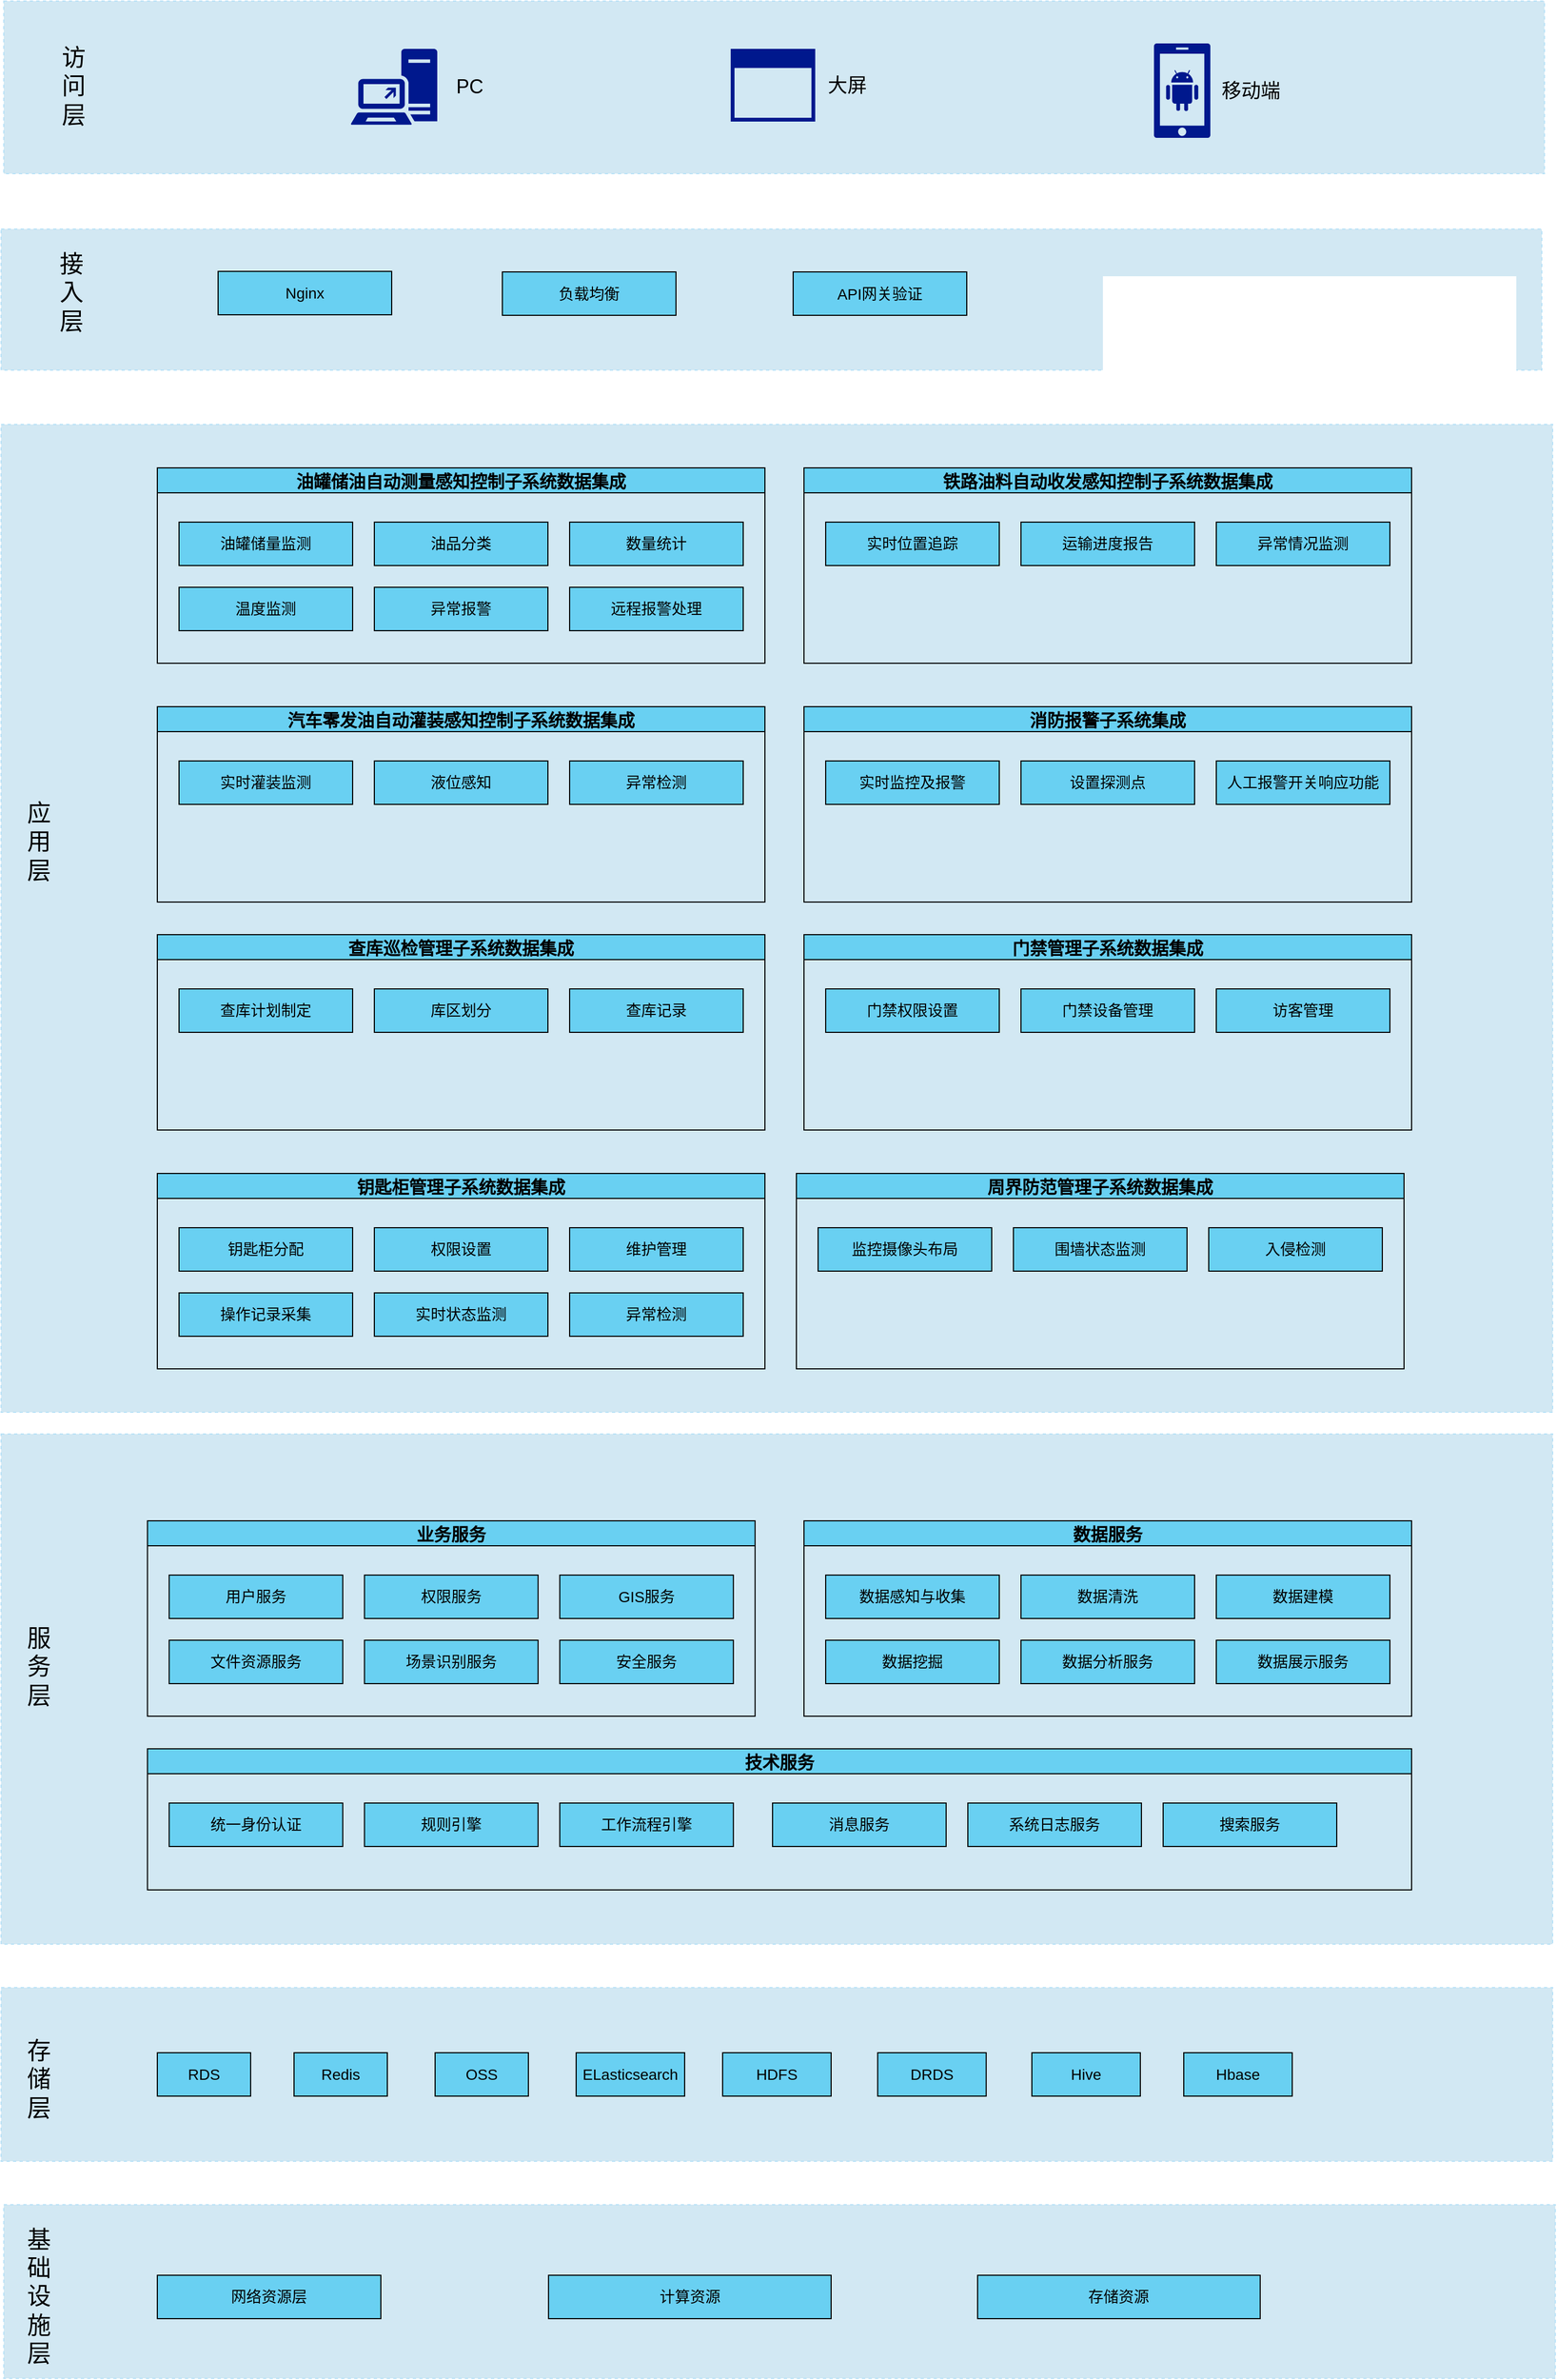 <mxfile version="22.1.5" type="github">
  <diagram name="第 1 页" id="EkqY67IivwFaYnUYwmcU">
    <mxGraphModel dx="2066" dy="2322" grid="1" gridSize="10" guides="1" tooltips="1" connect="1" arrows="1" fold="1" page="1" pageScale="1" pageWidth="827" pageHeight="1169" math="0" shadow="0">
      <root>
        <mxCell id="0" />
        <mxCell id="1" parent="0" />
        <mxCell id="HulfjDVC19slFgslQtup-1" value="" style="rounded=0;whiteSpace=wrap;html=1;fillColor=#d2e8f3;fontColor=#ffffff;strokeColor=#b6e1f7;fillStyle=solid;dashed=1;" vertex="1" parent="1">
          <mxGeometry x="272.45" y="-130" width="1420" height="159" as="geometry" />
        </mxCell>
        <mxCell id="HulfjDVC19slFgslQtup-2" value="&lt;font style=&quot;font-size: 22px;&quot;&gt;访问层&lt;/font&gt;" style="text;html=1;strokeColor=none;fillColor=none;align=center;verticalAlign=middle;whiteSpace=wrap;rounded=0;" vertex="1" parent="1">
          <mxGeometry x="322.45" y="-96" width="30" height="90" as="geometry" />
        </mxCell>
        <mxCell id="HulfjDVC19slFgslQtup-9" value="" style="rounded=0;whiteSpace=wrap;html=1;fillColor=#d2e8f3;fontColor=#ffffff;strokeColor=#b6e1f7;fillStyle=solid;dashed=1;" vertex="1" parent="1">
          <mxGeometry x="270" y="260" width="1430" height="910" as="geometry" />
        </mxCell>
        <mxCell id="HulfjDVC19slFgslQtup-10" value="&lt;span style=&quot;font-size: 22px;&quot;&gt;应用层&lt;/span&gt;" style="text;html=1;strokeColor=none;fillColor=none;align=center;verticalAlign=middle;whiteSpace=wrap;rounded=0;" vertex="1" parent="1">
          <mxGeometry x="290" y="600" width="30" height="90" as="geometry" />
        </mxCell>
        <mxCell id="HulfjDVC19slFgslQtup-20" value="" style="group" vertex="1" connectable="0" parent="1">
          <mxGeometry x="414" y="300" width="560" height="180" as="geometry" />
        </mxCell>
        <mxCell id="HulfjDVC19slFgslQtup-11" value="油罐储油自动测量感知控制子系统数据集成" style="swimlane;fillColor=#69D0F2;fontSize=16;" vertex="1" parent="HulfjDVC19slFgslQtup-20">
          <mxGeometry width="560" height="180" as="geometry" />
        </mxCell>
        <mxCell id="HulfjDVC19slFgslQtup-12" value="&lt;p class=&quot;MsoNormal&quot;&gt;&lt;font style=&quot;font-size: 14px;&quot;&gt;油罐储量监测&lt;/font&gt;&lt;/p&gt;" style="rounded=0;whiteSpace=wrap;html=1;fillColor=#69d0f2;" vertex="1" parent="HulfjDVC19slFgslQtup-11">
          <mxGeometry x="20" y="50" width="160" height="40" as="geometry" />
        </mxCell>
        <mxCell id="HulfjDVC19slFgslQtup-17" value="&lt;p class=&quot;MsoNormal&quot;&gt;&lt;font style=&quot;font-size: 14px;&quot;&gt;温度监测&lt;/font&gt;&lt;/p&gt;" style="rounded=0;whiteSpace=wrap;html=1;fillColor=#69d0f2;" vertex="1" parent="HulfjDVC19slFgslQtup-11">
          <mxGeometry x="20" y="110" width="160" height="40" as="geometry" />
        </mxCell>
        <mxCell id="HulfjDVC19slFgslQtup-18" value="&lt;p class=&quot;MsoNormal&quot;&gt;&lt;font style=&quot;font-size: 14px;&quot;&gt;异常报警&lt;/font&gt;&lt;/p&gt;" style="rounded=0;whiteSpace=wrap;html=1;fillColor=#69d0f2;" vertex="1" parent="HulfjDVC19slFgslQtup-11">
          <mxGeometry x="200" y="110" width="160" height="40" as="geometry" />
        </mxCell>
        <mxCell id="HulfjDVC19slFgslQtup-19" value="&lt;p class=&quot;MsoNormal&quot;&gt;&lt;font style=&quot;font-size: 14px;&quot;&gt;远程报警处理&lt;/font&gt;&lt;/p&gt;" style="rounded=0;whiteSpace=wrap;html=1;fillColor=#69d0f2;" vertex="1" parent="HulfjDVC19slFgslQtup-11">
          <mxGeometry x="380" y="110" width="160" height="40" as="geometry" />
        </mxCell>
        <mxCell id="HulfjDVC19slFgslQtup-15" value="&lt;p class=&quot;MsoNormal&quot;&gt;&lt;font style=&quot;font-size: 14px;&quot;&gt;油品分类&lt;/font&gt;&lt;/p&gt;" style="rounded=0;whiteSpace=wrap;html=1;fillColor=#69d0f2;" vertex="1" parent="HulfjDVC19slFgslQtup-11">
          <mxGeometry x="200" y="50" width="160" height="40" as="geometry" />
        </mxCell>
        <mxCell id="HulfjDVC19slFgslQtup-16" value="&lt;p class=&quot;MsoNormal&quot;&gt;&lt;font style=&quot;font-size: 14px;&quot;&gt;数量统计&lt;/font&gt;&lt;/p&gt;" style="rounded=0;whiteSpace=wrap;html=1;fillColor=#69d0f2;" vertex="1" parent="HulfjDVC19slFgslQtup-11">
          <mxGeometry x="380" y="50" width="160" height="40" as="geometry" />
        </mxCell>
        <mxCell id="HulfjDVC19slFgslQtup-35" value="" style="group" vertex="1" connectable="0" parent="1">
          <mxGeometry x="1010" y="300" width="560" height="180" as="geometry" />
        </mxCell>
        <mxCell id="HulfjDVC19slFgslQtup-36" value="铁路油料自动收发感知控制子系统数据集成" style="swimlane;fillColor=#69D0F2;fontSize=16;" vertex="1" parent="HulfjDVC19slFgslQtup-35">
          <mxGeometry width="560" height="180" as="geometry" />
        </mxCell>
        <mxCell id="HulfjDVC19slFgslQtup-37" value="&lt;p class=&quot;MsoNormal&quot;&gt;&lt;font style=&quot;font-size: 14px;&quot;&gt;实时位置追踪&lt;/font&gt;&lt;/p&gt;" style="rounded=0;whiteSpace=wrap;html=1;fillColor=#69d0f2;" vertex="1" parent="HulfjDVC19slFgslQtup-36">
          <mxGeometry x="20" y="50" width="160" height="40" as="geometry" />
        </mxCell>
        <mxCell id="HulfjDVC19slFgslQtup-41" value="&lt;p class=&quot;MsoNormal&quot;&gt;&lt;font style=&quot;font-size: 14px;&quot;&gt;运输进度报告&lt;/font&gt;&lt;/p&gt;" style="rounded=0;whiteSpace=wrap;html=1;fillColor=#69d0f2;" vertex="1" parent="HulfjDVC19slFgslQtup-36">
          <mxGeometry x="200" y="50" width="160" height="40" as="geometry" />
        </mxCell>
        <mxCell id="HulfjDVC19slFgslQtup-42" value="&lt;p class=&quot;MsoNormal&quot;&gt;&lt;font style=&quot;font-size: 14px;&quot;&gt;异常情况监测&lt;/font&gt;&lt;/p&gt;" style="rounded=0;whiteSpace=wrap;html=1;fillColor=#69d0f2;" vertex="1" parent="HulfjDVC19slFgslQtup-36">
          <mxGeometry x="380" y="50" width="160" height="40" as="geometry" />
        </mxCell>
        <mxCell id="HulfjDVC19slFgslQtup-51" value="" style="group" vertex="1" connectable="0" parent="1">
          <mxGeometry x="414" y="520" width="560" height="180" as="geometry" />
        </mxCell>
        <mxCell id="HulfjDVC19slFgslQtup-52" value="汽车零发油自动灌装感知控制子系统数据集成" style="swimlane;fillColor=#69D0F2;fontSize=16;" vertex="1" parent="HulfjDVC19slFgslQtup-51">
          <mxGeometry width="560" height="180" as="geometry" />
        </mxCell>
        <mxCell id="HulfjDVC19slFgslQtup-53" value="&lt;p class=&quot;MsoNormal&quot;&gt;&lt;font style=&quot;font-size: 14px;&quot;&gt;实时灌装监测&lt;/font&gt;&lt;/p&gt;" style="rounded=0;whiteSpace=wrap;html=1;fillColor=#69d0f2;" vertex="1" parent="HulfjDVC19slFgslQtup-52">
          <mxGeometry x="20" y="50" width="160" height="40" as="geometry" />
        </mxCell>
        <mxCell id="HulfjDVC19slFgslQtup-57" value="&lt;p class=&quot;MsoNormal&quot;&gt;&lt;font style=&quot;font-size: 14px;&quot;&gt;液位感知&lt;/font&gt;&lt;/p&gt;" style="rounded=0;whiteSpace=wrap;html=1;fillColor=#69d0f2;" vertex="1" parent="HulfjDVC19slFgslQtup-52">
          <mxGeometry x="200" y="50" width="160" height="40" as="geometry" />
        </mxCell>
        <mxCell id="HulfjDVC19slFgslQtup-58" value="&lt;p class=&quot;MsoNormal&quot;&gt;&lt;font style=&quot;font-size: 14px;&quot;&gt;异常检测&lt;/font&gt;&lt;/p&gt;" style="rounded=0;whiteSpace=wrap;html=1;fillColor=#69d0f2;" vertex="1" parent="HulfjDVC19slFgslQtup-52">
          <mxGeometry x="380" y="50" width="160" height="40" as="geometry" />
        </mxCell>
        <mxCell id="HulfjDVC19slFgslQtup-59" value="" style="group" vertex="1" connectable="0" parent="1">
          <mxGeometry x="1010" y="520" width="560" height="180" as="geometry" />
        </mxCell>
        <mxCell id="HulfjDVC19slFgslQtup-60" value="消防报警子系统集成" style="swimlane;fillColor=#69D0F2;fontSize=16;" vertex="1" parent="HulfjDVC19slFgslQtup-59">
          <mxGeometry width="560" height="180" as="geometry" />
        </mxCell>
        <mxCell id="HulfjDVC19slFgslQtup-61" value="&lt;p class=&quot;MsoNormal&quot;&gt;&lt;span style=&quot;font-size: 14px;&quot;&gt;实时监控及报警&lt;/span&gt;&lt;/p&gt;" style="rounded=0;whiteSpace=wrap;html=1;fillColor=#69d0f2;" vertex="1" parent="HulfjDVC19slFgslQtup-60">
          <mxGeometry x="20" y="50" width="160" height="40" as="geometry" />
        </mxCell>
        <mxCell id="HulfjDVC19slFgslQtup-65" value="&lt;p class=&quot;MsoNormal&quot;&gt;&lt;span style=&quot;font-size: 14px;&quot;&gt;设置探测点&lt;/span&gt;&lt;/p&gt;" style="rounded=0;whiteSpace=wrap;html=1;fillColor=#69d0f2;" vertex="1" parent="HulfjDVC19slFgslQtup-60">
          <mxGeometry x="200" y="50" width="160" height="40" as="geometry" />
        </mxCell>
        <mxCell id="HulfjDVC19slFgslQtup-66" value="&lt;p class=&quot;MsoNormal&quot;&gt;&lt;font style=&quot;font-size: 14px;&quot;&gt;人工报警开关响应功能&lt;/font&gt;&lt;/p&gt;" style="rounded=0;whiteSpace=wrap;html=1;fillColor=#69d0f2;" vertex="1" parent="HulfjDVC19slFgslQtup-60">
          <mxGeometry x="380" y="50" width="160" height="40" as="geometry" />
        </mxCell>
        <mxCell id="HulfjDVC19slFgslQtup-67" value="" style="group" vertex="1" connectable="0" parent="1">
          <mxGeometry x="414" y="730" width="560" height="180" as="geometry" />
        </mxCell>
        <mxCell id="HulfjDVC19slFgslQtup-68" value="查库巡检管理子系统数据集成" style="swimlane;fillColor=#69D0F2;fontSize=16;" vertex="1" parent="HulfjDVC19slFgslQtup-67">
          <mxGeometry width="560" height="180" as="geometry" />
        </mxCell>
        <mxCell id="HulfjDVC19slFgslQtup-69" value="&lt;p class=&quot;MsoNormal&quot;&gt;&lt;font style=&quot;font-size: 14px;&quot;&gt;查库计划制定&lt;/font&gt;&lt;/p&gt;" style="rounded=0;whiteSpace=wrap;html=1;fillColor=#69d0f2;" vertex="1" parent="HulfjDVC19slFgslQtup-68">
          <mxGeometry x="20" y="50" width="160" height="40" as="geometry" />
        </mxCell>
        <mxCell id="HulfjDVC19slFgslQtup-73" value="&lt;p class=&quot;MsoNormal&quot;&gt;&lt;font style=&quot;font-size: 14px;&quot;&gt;库区划分&lt;/font&gt;&lt;/p&gt;" style="rounded=0;whiteSpace=wrap;html=1;fillColor=#69d0f2;" vertex="1" parent="HulfjDVC19slFgslQtup-68">
          <mxGeometry x="200" y="50" width="160" height="40" as="geometry" />
        </mxCell>
        <mxCell id="HulfjDVC19slFgslQtup-74" value="&lt;p class=&quot;MsoNormal&quot;&gt;&lt;font style=&quot;font-size: 14px;&quot;&gt;查库记录&lt;/font&gt;&lt;/p&gt;" style="rounded=0;whiteSpace=wrap;html=1;fillColor=#69d0f2;" vertex="1" parent="HulfjDVC19slFgslQtup-68">
          <mxGeometry x="380" y="50" width="160" height="40" as="geometry" />
        </mxCell>
        <mxCell id="HulfjDVC19slFgslQtup-75" value="" style="group" vertex="1" connectable="0" parent="1">
          <mxGeometry x="1010" y="730" width="560" height="180" as="geometry" />
        </mxCell>
        <mxCell id="HulfjDVC19slFgslQtup-76" value="门禁管理子系统数据集成" style="swimlane;fillColor=#69D0F2;fontSize=16;" vertex="1" parent="HulfjDVC19slFgslQtup-75">
          <mxGeometry width="560" height="180" as="geometry" />
        </mxCell>
        <mxCell id="HulfjDVC19slFgslQtup-77" value="&lt;p class=&quot;MsoNormal&quot;&gt;&lt;font style=&quot;font-size: 14px;&quot;&gt;门禁权限设置&lt;/font&gt;&lt;/p&gt;" style="rounded=0;whiteSpace=wrap;html=1;fillColor=#69d0f2;" vertex="1" parent="HulfjDVC19slFgslQtup-76">
          <mxGeometry x="20" y="50" width="160" height="40" as="geometry" />
        </mxCell>
        <mxCell id="HulfjDVC19slFgslQtup-78" value="&lt;p class=&quot;MsoNormal&quot;&gt;&lt;font style=&quot;font-size: 14px;&quot;&gt;门禁设备管理&lt;/font&gt;&lt;/p&gt;" style="rounded=0;whiteSpace=wrap;html=1;fillColor=#69d0f2;" vertex="1" parent="HulfjDVC19slFgslQtup-76">
          <mxGeometry x="200" y="50" width="160" height="40" as="geometry" />
        </mxCell>
        <mxCell id="HulfjDVC19slFgslQtup-79" value="&lt;p class=&quot;MsoNormal&quot;&gt;&lt;font style=&quot;font-size: 14px;&quot;&gt;访客管理&lt;/font&gt;&lt;/p&gt;" style="rounded=0;whiteSpace=wrap;html=1;fillColor=#69d0f2;" vertex="1" parent="HulfjDVC19slFgslQtup-76">
          <mxGeometry x="380" y="50" width="160" height="40" as="geometry" />
        </mxCell>
        <mxCell id="HulfjDVC19slFgslQtup-80" value="" style="group" vertex="1" connectable="0" parent="1">
          <mxGeometry x="414" y="950" width="560" height="180" as="geometry" />
        </mxCell>
        <mxCell id="HulfjDVC19slFgslQtup-81" value="钥匙柜管理子系统数据集成" style="swimlane;fillColor=#69D0F2;fontSize=16;" vertex="1" parent="HulfjDVC19slFgslQtup-80">
          <mxGeometry width="560" height="180" as="geometry" />
        </mxCell>
        <mxCell id="HulfjDVC19slFgslQtup-82" value="&lt;p class=&quot;MsoNormal&quot;&gt;&lt;font style=&quot;font-size: 14px;&quot;&gt;钥匙柜分配&lt;/font&gt;&lt;/p&gt;" style="rounded=0;whiteSpace=wrap;html=1;fillColor=#69d0f2;" vertex="1" parent="HulfjDVC19slFgslQtup-81">
          <mxGeometry x="20" y="50" width="160" height="40" as="geometry" />
        </mxCell>
        <mxCell id="HulfjDVC19slFgslQtup-83" value="&lt;p class=&quot;MsoNormal&quot;&gt;&lt;font style=&quot;font-size: 14px;&quot;&gt;操作记录采集&lt;/font&gt;&lt;/p&gt;" style="rounded=0;whiteSpace=wrap;html=1;fillColor=#69d0f2;" vertex="1" parent="HulfjDVC19slFgslQtup-81">
          <mxGeometry x="20" y="110" width="160" height="40" as="geometry" />
        </mxCell>
        <mxCell id="HulfjDVC19slFgslQtup-84" value="&lt;p class=&quot;MsoNormal&quot;&gt;&lt;font style=&quot;font-size: 14px;&quot;&gt;实时状态监测&lt;/font&gt;&lt;/p&gt;" style="rounded=0;whiteSpace=wrap;html=1;fillColor=#69d0f2;" vertex="1" parent="HulfjDVC19slFgslQtup-81">
          <mxGeometry x="200" y="110" width="160" height="40" as="geometry" />
        </mxCell>
        <mxCell id="HulfjDVC19slFgslQtup-85" value="&lt;p class=&quot;MsoNormal&quot;&gt;&lt;font style=&quot;font-size: 14px;&quot;&gt;异常检测&lt;/font&gt;&lt;/p&gt;" style="rounded=0;whiteSpace=wrap;html=1;fillColor=#69d0f2;" vertex="1" parent="HulfjDVC19slFgslQtup-81">
          <mxGeometry x="380" y="110" width="160" height="40" as="geometry" />
        </mxCell>
        <mxCell id="HulfjDVC19slFgslQtup-86" value="&lt;p class=&quot;MsoNormal&quot;&gt;&lt;font style=&quot;font-size: 14px;&quot;&gt;权限设置&lt;/font&gt;&lt;/p&gt;" style="rounded=0;whiteSpace=wrap;html=1;fillColor=#69d0f2;" vertex="1" parent="HulfjDVC19slFgslQtup-81">
          <mxGeometry x="200" y="50" width="160" height="40" as="geometry" />
        </mxCell>
        <mxCell id="HulfjDVC19slFgslQtup-87" value="&lt;p class=&quot;MsoNormal&quot;&gt;&lt;font style=&quot;font-size: 14px;&quot;&gt;维护管理&lt;/font&gt;&lt;/p&gt;" style="rounded=0;whiteSpace=wrap;html=1;fillColor=#69d0f2;" vertex="1" parent="HulfjDVC19slFgslQtup-81">
          <mxGeometry x="380" y="50" width="160" height="40" as="geometry" />
        </mxCell>
        <mxCell id="HulfjDVC19slFgslQtup-88" value="" style="group" vertex="1" connectable="0" parent="1">
          <mxGeometry x="1003" y="950" width="560" height="180" as="geometry" />
        </mxCell>
        <mxCell id="HulfjDVC19slFgslQtup-89" value="周界防范管理子系统数据集成" style="swimlane;fillColor=#69D0F2;fontSize=16;" vertex="1" parent="HulfjDVC19slFgslQtup-88">
          <mxGeometry width="560" height="180" as="geometry" />
        </mxCell>
        <mxCell id="HulfjDVC19slFgslQtup-90" value="&lt;p class=&quot;MsoNormal&quot;&gt;&lt;font style=&quot;font-size: 14px;&quot;&gt;监控摄像头布局&lt;/font&gt;&lt;/p&gt;" style="rounded=0;whiteSpace=wrap;html=1;fillColor=#69d0f2;" vertex="1" parent="HulfjDVC19slFgslQtup-89">
          <mxGeometry x="20" y="50" width="160" height="40" as="geometry" />
        </mxCell>
        <mxCell id="HulfjDVC19slFgslQtup-94" value="&lt;p class=&quot;MsoNormal&quot;&gt;&lt;font style=&quot;font-size: 14px;&quot;&gt;围墙状态监测&lt;/font&gt;&lt;/p&gt;" style="rounded=0;whiteSpace=wrap;html=1;fillColor=#69d0f2;" vertex="1" parent="HulfjDVC19slFgslQtup-89">
          <mxGeometry x="200" y="50" width="160" height="40" as="geometry" />
        </mxCell>
        <mxCell id="HulfjDVC19slFgslQtup-95" value="&lt;p class=&quot;MsoNormal&quot;&gt;&lt;font style=&quot;font-size: 14px;&quot;&gt;入侵检测&lt;/font&gt;&lt;/p&gt;" style="rounded=0;whiteSpace=wrap;html=1;fillColor=#69d0f2;" vertex="1" parent="HulfjDVC19slFgslQtup-89">
          <mxGeometry x="380" y="50" width="160" height="40" as="geometry" />
        </mxCell>
        <mxCell id="HulfjDVC19slFgslQtup-110" value="" style="rounded=0;whiteSpace=wrap;html=1;fillColor=#d2e8f3;fontColor=#ffffff;strokeColor=#b6e1f7;fillStyle=solid;dashed=1;" vertex="1" parent="1">
          <mxGeometry x="270" y="1190" width="1430" height="470" as="geometry" />
        </mxCell>
        <mxCell id="HulfjDVC19slFgslQtup-111" value="&lt;span style=&quot;font-size: 22px;&quot;&gt;服务层&lt;/span&gt;" style="text;html=1;strokeColor=none;fillColor=none;align=center;verticalAlign=middle;whiteSpace=wrap;rounded=0;" vertex="1" parent="1">
          <mxGeometry x="290" y="1360" width="30" height="90" as="geometry" />
        </mxCell>
        <mxCell id="HulfjDVC19slFgslQtup-112" value="" style="group" vertex="1" connectable="0" parent="1">
          <mxGeometry x="404.91" y="1270" width="560" height="180" as="geometry" />
        </mxCell>
        <mxCell id="HulfjDVC19slFgslQtup-113" value="业务服务" style="swimlane;fillColor=#69D0F2;fontSize=16;startSize=23;" vertex="1" parent="HulfjDVC19slFgslQtup-112">
          <mxGeometry width="560" height="180" as="geometry" />
        </mxCell>
        <mxCell id="HulfjDVC19slFgslQtup-114" value="&lt;font style=&quot;font-size: 14px;&quot;&gt;用户服务&lt;/font&gt;" style="rounded=0;whiteSpace=wrap;html=1;fillColor=#69d0f2;" vertex="1" parent="HulfjDVC19slFgslQtup-113">
          <mxGeometry x="20" y="50" width="160" height="40" as="geometry" />
        </mxCell>
        <mxCell id="HulfjDVC19slFgslQtup-115" value="&lt;p class=&quot;MsoNormal&quot;&gt;&lt;font style=&quot;font-size: 14px;&quot;&gt;文件资源服务&lt;/font&gt;&lt;br&gt;&lt;/p&gt;" style="rounded=0;whiteSpace=wrap;html=1;fillColor=#69d0f2;" vertex="1" parent="HulfjDVC19slFgslQtup-113">
          <mxGeometry x="20" y="110" width="160" height="40" as="geometry" />
        </mxCell>
        <mxCell id="HulfjDVC19slFgslQtup-116" value="&lt;p class=&quot;MsoNormal&quot;&gt;&lt;span style=&quot;font-size: 14px;&quot;&gt;场景识别服务&lt;/span&gt;&lt;/p&gt;" style="rounded=0;whiteSpace=wrap;html=1;fillColor=#69d0f2;" vertex="1" parent="HulfjDVC19slFgslQtup-113">
          <mxGeometry x="200" y="110" width="160" height="40" as="geometry" />
        </mxCell>
        <mxCell id="HulfjDVC19slFgslQtup-117" value="&lt;p class=&quot;MsoNormal&quot;&gt;&lt;font style=&quot;font-size: 14px;&quot;&gt;安全服务&lt;/font&gt;&lt;/p&gt;" style="rounded=0;whiteSpace=wrap;html=1;fillColor=#69d0f2;" vertex="1" parent="HulfjDVC19slFgslQtup-113">
          <mxGeometry x="380" y="110" width="160" height="40" as="geometry" />
        </mxCell>
        <mxCell id="HulfjDVC19slFgslQtup-118" value="&lt;p class=&quot;MsoNormal&quot;&gt;&lt;font style=&quot;font-size: 14px;&quot;&gt;权限服务&lt;/font&gt;&lt;/p&gt;" style="rounded=0;whiteSpace=wrap;html=1;fillColor=#69d0f2;" vertex="1" parent="HulfjDVC19slFgslQtup-113">
          <mxGeometry x="200" y="50" width="160" height="40" as="geometry" />
        </mxCell>
        <mxCell id="HulfjDVC19slFgslQtup-119" value="&lt;span style=&quot;font-size: 14px;&quot;&gt;GIS服务&lt;/span&gt;" style="rounded=0;whiteSpace=wrap;html=1;fillColor=#69d0f2;" vertex="1" parent="HulfjDVC19slFgslQtup-113">
          <mxGeometry x="380" y="50" width="160" height="40" as="geometry" />
        </mxCell>
        <mxCell id="HulfjDVC19slFgslQtup-121" value="" style="group" vertex="1" connectable="0" parent="1">
          <mxGeometry x="1010" y="1270" width="560" height="180" as="geometry" />
        </mxCell>
        <mxCell id="HulfjDVC19slFgslQtup-122" value="数据服务" style="swimlane;fillColor=#69D0F2;fontSize=16;startSize=23;" vertex="1" parent="HulfjDVC19slFgslQtup-121">
          <mxGeometry width="560" height="180" as="geometry" />
        </mxCell>
        <mxCell id="HulfjDVC19slFgslQtup-123" value="&lt;span style=&quot;font-size: 14px;&quot;&gt;数据感知与收集&lt;/span&gt;" style="rounded=0;whiteSpace=wrap;html=1;fillColor=#69d0f2;" vertex="1" parent="HulfjDVC19slFgslQtup-122">
          <mxGeometry x="20" y="50" width="160" height="40" as="geometry" />
        </mxCell>
        <mxCell id="HulfjDVC19slFgslQtup-124" value="&lt;p class=&quot;MsoNormal&quot;&gt;&lt;font style=&quot;font-size: 14px;&quot;&gt;数据挖掘&lt;/font&gt;&lt;/p&gt;" style="rounded=0;whiteSpace=wrap;html=1;fillColor=#69d0f2;" vertex="1" parent="HulfjDVC19slFgslQtup-122">
          <mxGeometry x="20" y="110" width="160" height="40" as="geometry" />
        </mxCell>
        <mxCell id="HulfjDVC19slFgslQtup-125" value="&lt;font style=&quot;font-size: 14px;&quot;&gt;数据分析服务&lt;/font&gt;" style="rounded=0;whiteSpace=wrap;html=1;fillColor=#69d0f2;" vertex="1" parent="HulfjDVC19slFgslQtup-122">
          <mxGeometry x="200" y="110" width="160" height="40" as="geometry" />
        </mxCell>
        <mxCell id="HulfjDVC19slFgslQtup-126" value="&lt;p class=&quot;MsoNormal&quot;&gt;&lt;font style=&quot;font-size: 14px;&quot;&gt;数据展示服务&lt;/font&gt;&lt;/p&gt;" style="rounded=0;whiteSpace=wrap;html=1;fillColor=#69d0f2;" vertex="1" parent="HulfjDVC19slFgslQtup-122">
          <mxGeometry x="380" y="110" width="160" height="40" as="geometry" />
        </mxCell>
        <mxCell id="HulfjDVC19slFgslQtup-127" value="&lt;p class=&quot;MsoNormal&quot;&gt;&lt;span style=&quot;font-size: 14px;&quot;&gt;数据清洗&lt;/span&gt;&lt;/p&gt;" style="rounded=0;whiteSpace=wrap;html=1;fillColor=#69d0f2;" vertex="1" parent="HulfjDVC19slFgslQtup-122">
          <mxGeometry x="200" y="50" width="160" height="40" as="geometry" />
        </mxCell>
        <mxCell id="HulfjDVC19slFgslQtup-128" value="&lt;span style=&quot;font-size: 14px;&quot;&gt;数据建模&lt;/span&gt;" style="rounded=0;whiteSpace=wrap;html=1;fillColor=#69d0f2;" vertex="1" parent="HulfjDVC19slFgslQtup-122">
          <mxGeometry x="380" y="50" width="160" height="40" as="geometry" />
        </mxCell>
        <mxCell id="HulfjDVC19slFgslQtup-130" value="技术服务" style="swimlane;fillColor=#69D0F2;fontSize=16;startSize=23;" vertex="1" parent="1">
          <mxGeometry x="404.91" y="1480" width="1165.09" height="130" as="geometry" />
        </mxCell>
        <mxCell id="HulfjDVC19slFgslQtup-131" value="&lt;span style=&quot;font-size: 14px;&quot;&gt;统一身份认证&lt;/span&gt;" style="rounded=0;whiteSpace=wrap;html=1;fillColor=#69d0f2;" vertex="1" parent="HulfjDVC19slFgslQtup-130">
          <mxGeometry x="20" y="50" width="160" height="40" as="geometry" />
        </mxCell>
        <mxCell id="HulfjDVC19slFgslQtup-132" value="&lt;p class=&quot;MsoNormal&quot;&gt;&lt;span style=&quot;font-size: 14px;&quot;&gt;消息服务&lt;/span&gt;&lt;/p&gt;" style="rounded=0;whiteSpace=wrap;html=1;fillColor=#69d0f2;" vertex="1" parent="HulfjDVC19slFgslQtup-130">
          <mxGeometry x="576.09" y="50" width="160" height="40" as="geometry" />
        </mxCell>
        <mxCell id="HulfjDVC19slFgslQtup-133" value="&lt;p class=&quot;MsoNormal&quot;&gt;&lt;span style=&quot;font-size: 14px;&quot;&gt;系统日志服务&lt;/span&gt;&lt;/p&gt;" style="rounded=0;whiteSpace=wrap;html=1;fillColor=#69d0f2;" vertex="1" parent="HulfjDVC19slFgslQtup-130">
          <mxGeometry x="756.09" y="50" width="160" height="40" as="geometry" />
        </mxCell>
        <mxCell id="HulfjDVC19slFgslQtup-134" value="&lt;p class=&quot;MsoNormal&quot;&gt;&lt;span style=&quot;font-size: 14px;&quot;&gt;搜索服务&lt;/span&gt;&lt;/p&gt;" style="rounded=0;whiteSpace=wrap;html=1;fillColor=#69d0f2;" vertex="1" parent="HulfjDVC19slFgslQtup-130">
          <mxGeometry x="936.09" y="50" width="160" height="40" as="geometry" />
        </mxCell>
        <mxCell id="HulfjDVC19slFgslQtup-135" value="&lt;p class=&quot;MsoNormal&quot;&gt;&lt;span style=&quot;font-size: 14px;&quot;&gt;规则引擎&lt;/span&gt;&lt;/p&gt;" style="rounded=0;whiteSpace=wrap;html=1;fillColor=#69d0f2;" vertex="1" parent="HulfjDVC19slFgslQtup-130">
          <mxGeometry x="200" y="50" width="160" height="40" as="geometry" />
        </mxCell>
        <mxCell id="HulfjDVC19slFgslQtup-136" value="&lt;span style=&quot;font-size: 14px;&quot;&gt;工作流程引擎&lt;/span&gt;" style="rounded=0;whiteSpace=wrap;html=1;fillColor=#69d0f2;" vertex="1" parent="HulfjDVC19slFgslQtup-130">
          <mxGeometry x="380" y="50" width="160" height="40" as="geometry" />
        </mxCell>
        <mxCell id="HulfjDVC19slFgslQtup-137" value="" style="group" vertex="1" connectable="0" parent="1">
          <mxGeometry x="1332.45" y="-91" width="120" height="87" as="geometry" />
        </mxCell>
        <mxCell id="HulfjDVC19slFgslQtup-4" value="" style="sketch=0;aspect=fixed;pointerEvents=1;shadow=0;dashed=0;html=1;strokeColor=none;labelPosition=center;verticalLabelPosition=bottom;verticalAlign=top;align=center;fillColor=#00188D;shape=mxgraph.mscae.enterprise.android_phone" vertex="1" parent="HulfjDVC19slFgslQtup-137">
          <mxGeometry width="52.2" height="87" as="geometry" />
        </mxCell>
        <mxCell id="HulfjDVC19slFgslQtup-8" value="&lt;span style=&quot;font-size: 18px;&quot;&gt;移动端&lt;/span&gt;" style="text;html=1;strokeColor=none;fillColor=none;align=center;verticalAlign=middle;whiteSpace=wrap;rounded=0;" vertex="1" parent="HulfjDVC19slFgslQtup-137">
          <mxGeometry x="60" y="28.5" width="60" height="30" as="geometry" />
        </mxCell>
        <mxCell id="HulfjDVC19slFgslQtup-138" value="" style="group" vertex="1" connectable="0" parent="1">
          <mxGeometry x="942.45" y="-86" width="137.91" height="67" as="geometry" />
        </mxCell>
        <mxCell id="HulfjDVC19slFgslQtup-3" value="" style="sketch=0;aspect=fixed;pointerEvents=1;shadow=0;dashed=0;html=1;strokeColor=none;labelPosition=center;verticalLabelPosition=bottom;verticalAlign=top;align=center;fillColor=#00188D;shape=mxgraph.mscae.enterprise.application_blank" vertex="1" parent="HulfjDVC19slFgslQtup-138">
          <mxGeometry width="77.91" height="67" as="geometry" />
        </mxCell>
        <mxCell id="HulfjDVC19slFgslQtup-7" value="&lt;span style=&quot;font-size: 18px;&quot;&gt;大屏&lt;/span&gt;" style="text;html=1;strokeColor=none;fillColor=none;align=center;verticalAlign=middle;whiteSpace=wrap;rounded=0;" vertex="1" parent="HulfjDVC19slFgslQtup-138">
          <mxGeometry x="77.91" y="18.5" width="60" height="30" as="geometry" />
        </mxCell>
        <mxCell id="HulfjDVC19slFgslQtup-139" value="" style="group" vertex="1" connectable="0" parent="1">
          <mxGeometry x="592.45" y="-86" width="139.55" height="70" as="geometry" />
        </mxCell>
        <mxCell id="HulfjDVC19slFgslQtup-5" value="" style="sketch=0;aspect=fixed;pointerEvents=1;shadow=0;dashed=0;html=1;strokeColor=none;labelPosition=center;verticalLabelPosition=bottom;verticalAlign=top;align=center;fillColor=#00188D;shape=mxgraph.mscae.enterprise.direct_access_feature" vertex="1" parent="HulfjDVC19slFgslQtup-139">
          <mxGeometry width="79.55" height="70" as="geometry" />
        </mxCell>
        <mxCell id="HulfjDVC19slFgslQtup-6" value="&lt;font style=&quot;font-size: 18px;&quot;&gt;PC&lt;/font&gt;" style="text;html=1;strokeColor=none;fillColor=none;align=center;verticalAlign=middle;whiteSpace=wrap;rounded=0;" vertex="1" parent="HulfjDVC19slFgslQtup-139">
          <mxGeometry x="79.55" y="20" width="60" height="30" as="geometry" />
        </mxCell>
        <mxCell id="HulfjDVC19slFgslQtup-140" value="" style="rounded=0;whiteSpace=wrap;html=1;fillColor=#d2e8f3;fontColor=#ffffff;strokeColor=#b6e1f7;fillStyle=solid;dashed=1;" vertex="1" parent="1">
          <mxGeometry x="270" y="1700" width="1430" height="160" as="geometry" />
        </mxCell>
        <mxCell id="HulfjDVC19slFgslQtup-141" value="&lt;span style=&quot;font-size: 22px;&quot;&gt;存储层&lt;/span&gt;" style="text;html=1;strokeColor=none;fillColor=none;align=center;verticalAlign=middle;whiteSpace=wrap;rounded=0;" vertex="1" parent="1">
          <mxGeometry x="290" y="1740" width="30" height="90" as="geometry" />
        </mxCell>
        <mxCell id="HulfjDVC19slFgslQtup-142" value="&lt;span style=&quot;font-size: 14px;&quot;&gt;RDS&lt;/span&gt;" style="rounded=0;whiteSpace=wrap;html=1;fillColor=#69d0f2;" vertex="1" parent="1">
          <mxGeometry x="414" y="1760" width="86" height="40" as="geometry" />
        </mxCell>
        <mxCell id="HulfjDVC19slFgslQtup-145" value="&lt;span style=&quot;font-size: 14px;&quot;&gt;Redis&lt;/span&gt;" style="rounded=0;whiteSpace=wrap;html=1;fillColor=#69d0f2;" vertex="1" parent="1">
          <mxGeometry x="540" y="1760" width="86" height="40" as="geometry" />
        </mxCell>
        <mxCell id="HulfjDVC19slFgslQtup-146" value="&lt;span style=&quot;font-size: 14px;&quot;&gt;OSS&lt;/span&gt;" style="rounded=0;whiteSpace=wrap;html=1;fillColor=#69d0f2;" vertex="1" parent="1">
          <mxGeometry x="670" y="1760" width="86" height="40" as="geometry" />
        </mxCell>
        <mxCell id="HulfjDVC19slFgslQtup-147" value="&lt;span style=&quot;font-size: 14px;&quot;&gt;ELasticsearch&lt;/span&gt;" style="rounded=0;whiteSpace=wrap;html=1;fillColor=#69d0f2;" vertex="1" parent="1">
          <mxGeometry x="800" y="1760" width="100" height="40" as="geometry" />
        </mxCell>
        <mxCell id="HulfjDVC19slFgslQtup-148" value="&lt;span style=&quot;font-size: 14px;&quot;&gt;HDFS&lt;/span&gt;" style="rounded=0;whiteSpace=wrap;html=1;fillColor=#69d0f2;" vertex="1" parent="1">
          <mxGeometry x="935" y="1760" width="100" height="40" as="geometry" />
        </mxCell>
        <mxCell id="HulfjDVC19slFgslQtup-149" value="&lt;span style=&quot;font-size: 14px;&quot;&gt;DRDS&lt;br&gt;&lt;/span&gt;" style="rounded=0;whiteSpace=wrap;html=1;fillColor=#69d0f2;" vertex="1" parent="1">
          <mxGeometry x="1077.91" y="1760" width="100" height="40" as="geometry" />
        </mxCell>
        <mxCell id="HulfjDVC19slFgslQtup-150" value="&lt;span style=&quot;font-size: 14px;&quot;&gt;Hive&lt;br&gt;&lt;/span&gt;" style="rounded=0;whiteSpace=wrap;html=1;fillColor=#69d0f2;" vertex="1" parent="1">
          <mxGeometry x="1220" y="1760" width="100" height="40" as="geometry" />
        </mxCell>
        <mxCell id="HulfjDVC19slFgslQtup-151" value="&lt;span style=&quot;font-size: 14px;&quot;&gt;Hbase&lt;br&gt;&lt;/span&gt;" style="rounded=0;whiteSpace=wrap;html=1;fillColor=#69d0f2;" vertex="1" parent="1">
          <mxGeometry x="1360" y="1760" width="100" height="40" as="geometry" />
        </mxCell>
        <mxCell id="HulfjDVC19slFgslQtup-153" value="" style="rounded=0;whiteSpace=wrap;html=1;fillColor=#d2e8f3;fontColor=#ffffff;strokeColor=#b6e1f7;fillStyle=solid;dashed=1;" vertex="1" parent="1">
          <mxGeometry x="272.45" y="1900" width="1430" height="160" as="geometry" />
        </mxCell>
        <mxCell id="HulfjDVC19slFgslQtup-154" value="&lt;span style=&quot;font-size: 22px;&quot;&gt;基础设施层&lt;/span&gt;" style="text;html=1;strokeColor=none;fillColor=none;align=center;verticalAlign=middle;whiteSpace=wrap;rounded=0;" vertex="1" parent="1">
          <mxGeometry x="290" y="1940" width="30" height="90" as="geometry" />
        </mxCell>
        <mxCell id="HulfjDVC19slFgslQtup-155" value="&lt;span style=&quot;font-size: 14px;&quot;&gt;网络资源层&lt;/span&gt;" style="rounded=0;whiteSpace=wrap;html=1;fillColor=#69d0f2;" vertex="1" parent="1">
          <mxGeometry x="414" y="1965" width="206" height="40" as="geometry" />
        </mxCell>
        <mxCell id="HulfjDVC19slFgslQtup-156" value="&lt;span style=&quot;font-size: 14px;&quot;&gt;计算资源&lt;/span&gt;" style="rounded=0;whiteSpace=wrap;html=1;fillColor=#69d0f2;" vertex="1" parent="1">
          <mxGeometry x="774.55" y="1965" width="260.45" height="40" as="geometry" />
        </mxCell>
        <mxCell id="HulfjDVC19slFgslQtup-157" value="&lt;span style=&quot;font-size: 14px;&quot;&gt;存储资源&lt;/span&gt;" style="rounded=0;whiteSpace=wrap;html=1;fillColor=#69d0f2;" vertex="1" parent="1">
          <mxGeometry x="1170" y="1965" width="260.45" height="40" as="geometry" />
        </mxCell>
        <mxCell id="HulfjDVC19slFgslQtup-158" value="" style="rounded=0;whiteSpace=wrap;html=1;fillColor=#d2e8f3;fontColor=#ffffff;strokeColor=#b6e1f7;fillStyle=solid;dashed=1;" vertex="1" parent="1">
          <mxGeometry x="270" y="80" width="1420" height="130" as="geometry" />
        </mxCell>
        <mxCell id="HulfjDVC19slFgslQtup-159" value="&lt;font style=&quot;font-size: 22px;&quot;&gt;接入层&lt;/font&gt;" style="text;html=1;strokeColor=none;fillColor=none;align=center;verticalAlign=middle;whiteSpace=wrap;rounded=0;" vertex="1" parent="1">
          <mxGeometry x="320" y="94" width="30" height="90" as="geometry" />
        </mxCell>
        <mxCell id="HulfjDVC19slFgslQtup-160" value="&lt;p class=&quot;MsoNormal&quot;&gt;&lt;span style=&quot;font-size: 14px;&quot;&gt;Nginx&lt;/span&gt;&lt;/p&gt;" style="rounded=0;whiteSpace=wrap;html=1;fillColor=#69d0f2;" vertex="1" parent="1">
          <mxGeometry x="470" y="119" width="160" height="40" as="geometry" />
        </mxCell>
        <mxCell id="HulfjDVC19slFgslQtup-161" value="&lt;p class=&quot;MsoNormal&quot;&gt;&lt;span style=&quot;font-size: 14px;&quot;&gt;负载均衡&lt;/span&gt;&lt;/p&gt;" style="rounded=0;whiteSpace=wrap;html=1;fillColor=#69d0f2;" vertex="1" parent="1">
          <mxGeometry x="732" y="119.5" width="160" height="40" as="geometry" />
        </mxCell>
        <mxCell id="HulfjDVC19slFgslQtup-162" value="&lt;p class=&quot;MsoNormal&quot;&gt;&lt;span style=&quot;font-size: 14px;&quot;&gt;API网关验证&lt;/span&gt;&lt;/p&gt;" style="rounded=0;whiteSpace=wrap;html=1;fillColor=#69d0f2;" vertex="1" parent="1">
          <mxGeometry x="1000" y="119.5" width="160" height="40" as="geometry" />
        </mxCell>
      </root>
    </mxGraphModel>
  </diagram>
</mxfile>
